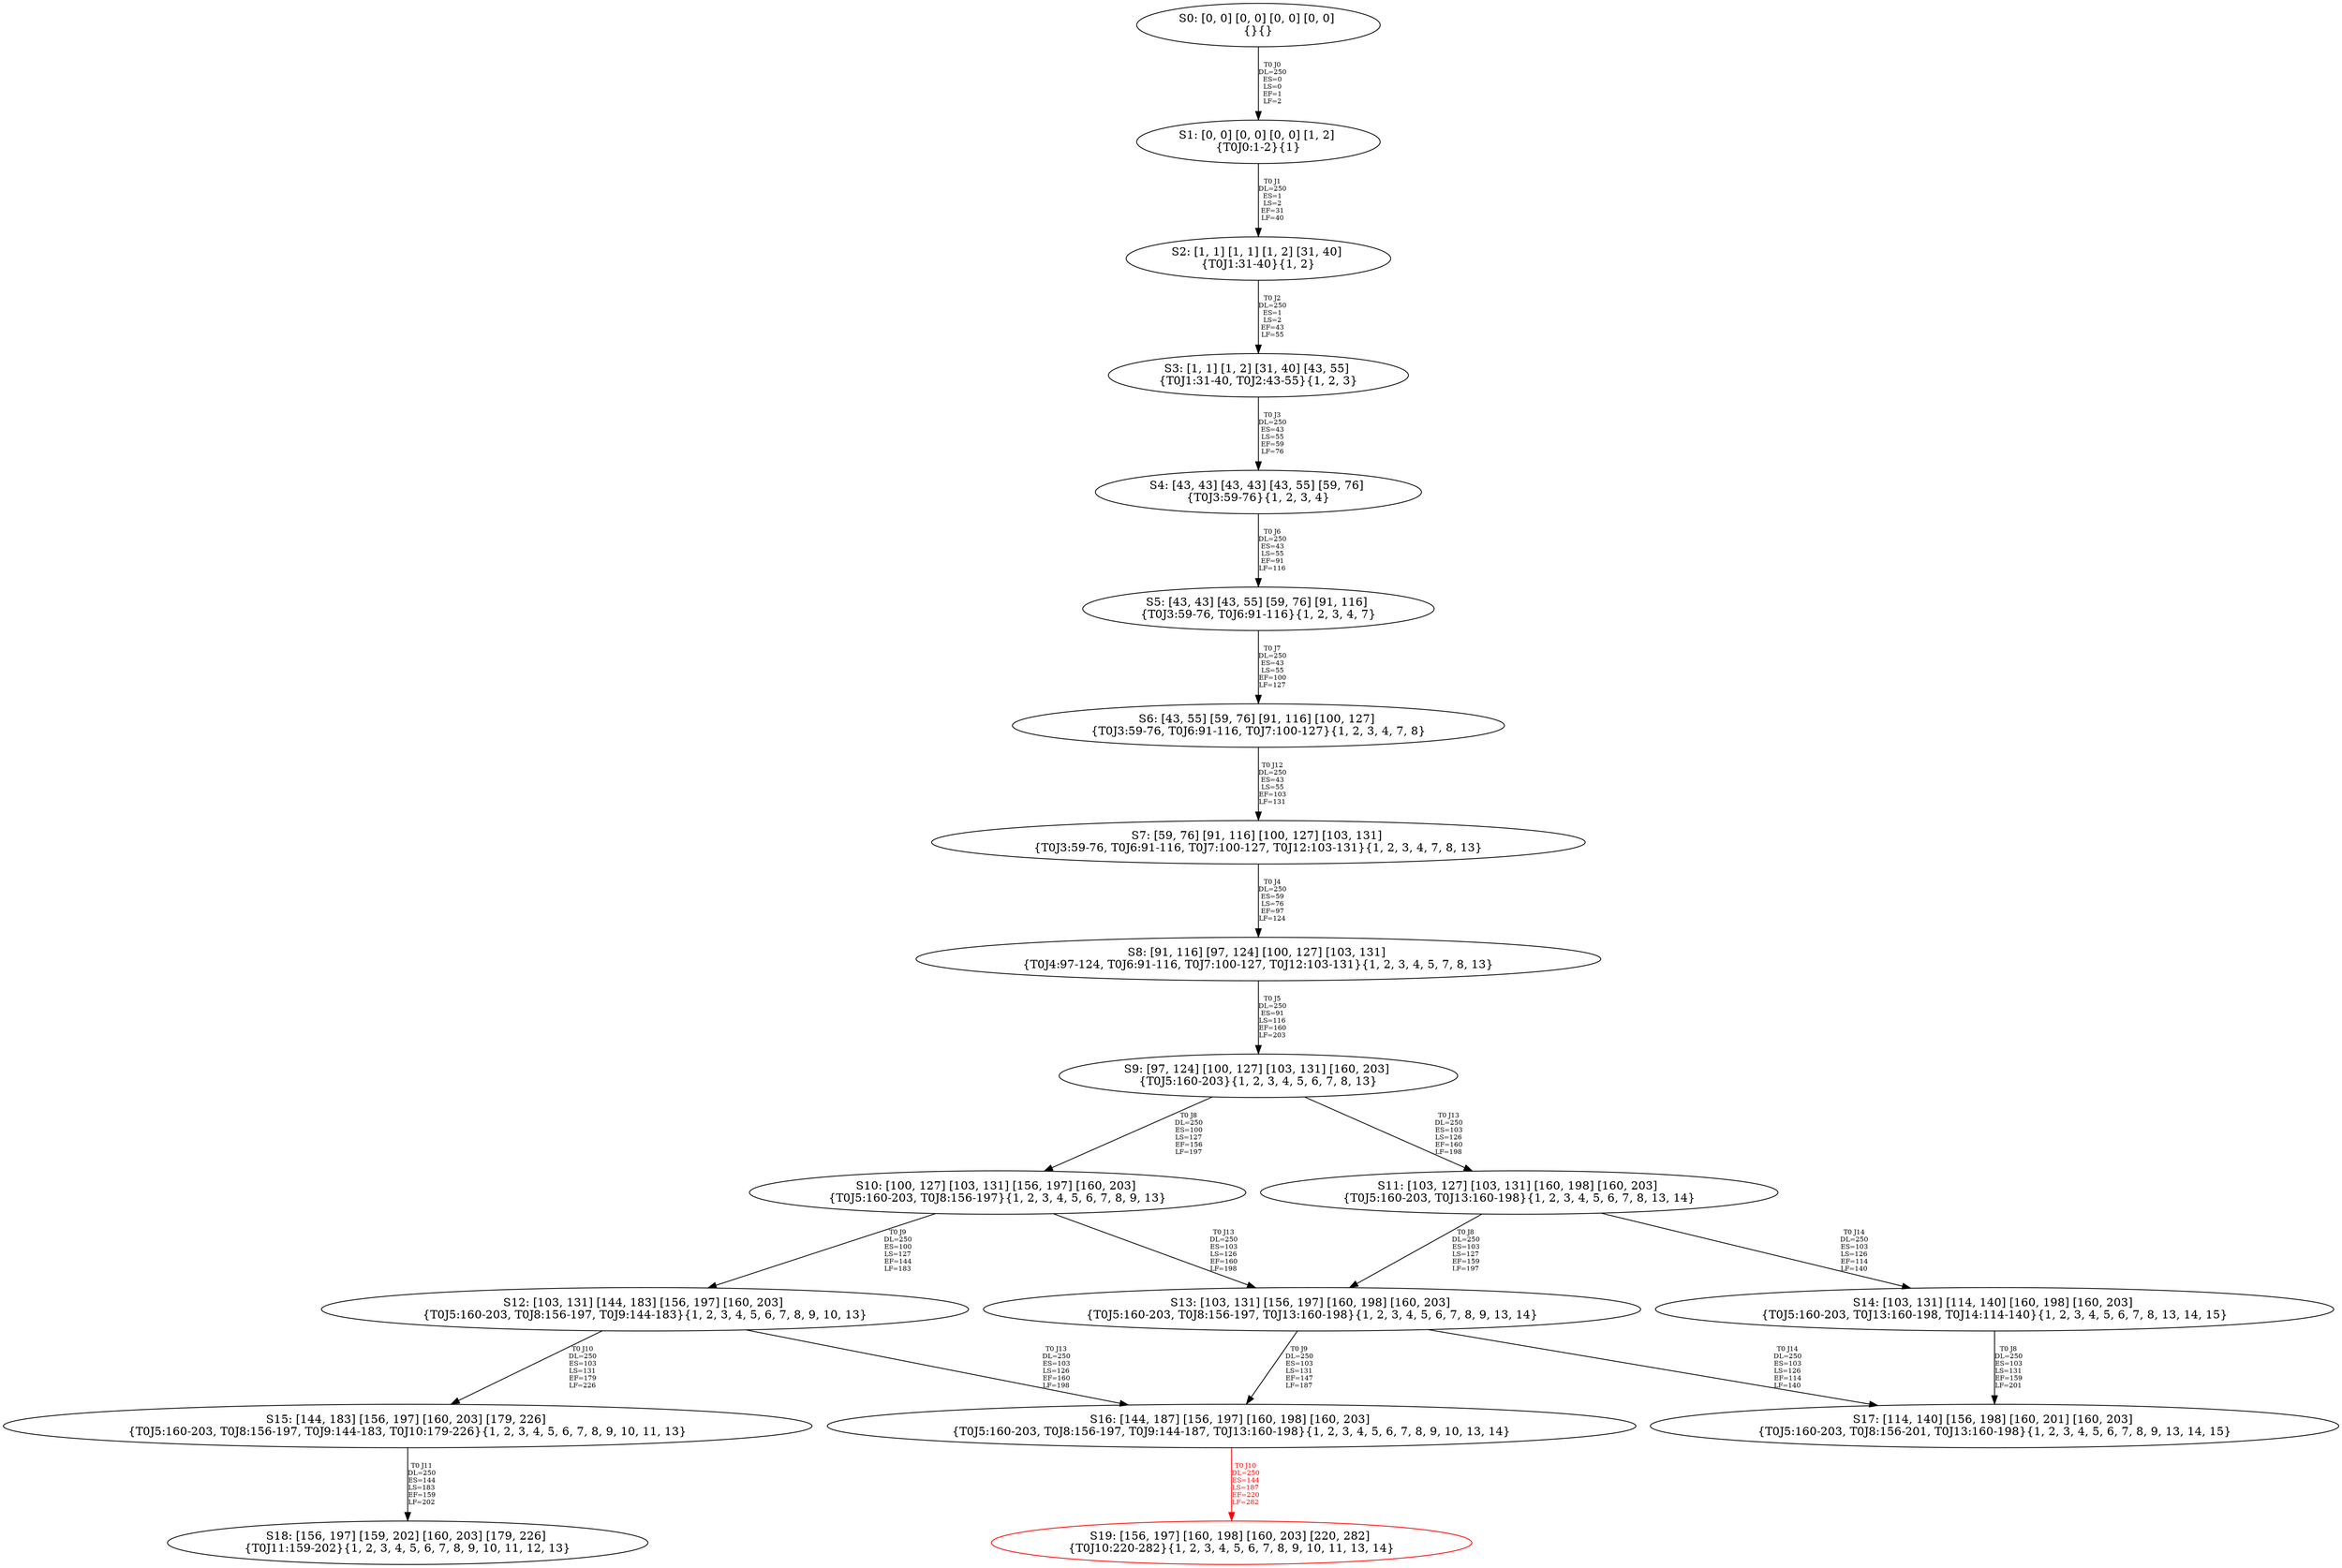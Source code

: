 digraph {
	S0[label="S0: [0, 0] [0, 0] [0, 0] [0, 0] \n{}{}"];
	S1[label="S1: [0, 0] [0, 0] [0, 0] [1, 2] \n{T0J0:1-2}{1}"];
	S2[label="S2: [1, 1] [1, 1] [1, 2] [31, 40] \n{T0J1:31-40}{1, 2}"];
	S3[label="S3: [1, 1] [1, 2] [31, 40] [43, 55] \n{T0J1:31-40, T0J2:43-55}{1, 2, 3}"];
	S4[label="S4: [43, 43] [43, 43] [43, 55] [59, 76] \n{T0J3:59-76}{1, 2, 3, 4}"];
	S5[label="S5: [43, 43] [43, 55] [59, 76] [91, 116] \n{T0J3:59-76, T0J6:91-116}{1, 2, 3, 4, 7}"];
	S6[label="S6: [43, 55] [59, 76] [91, 116] [100, 127] \n{T0J3:59-76, T0J6:91-116, T0J7:100-127}{1, 2, 3, 4, 7, 8}"];
	S7[label="S7: [59, 76] [91, 116] [100, 127] [103, 131] \n{T0J3:59-76, T0J6:91-116, T0J7:100-127, T0J12:103-131}{1, 2, 3, 4, 7, 8, 13}"];
	S8[label="S8: [91, 116] [97, 124] [100, 127] [103, 131] \n{T0J4:97-124, T0J6:91-116, T0J7:100-127, T0J12:103-131}{1, 2, 3, 4, 5, 7, 8, 13}"];
	S9[label="S9: [97, 124] [100, 127] [103, 131] [160, 203] \n{T0J5:160-203}{1, 2, 3, 4, 5, 6, 7, 8, 13}"];
	S10[label="S10: [100, 127] [103, 131] [156, 197] [160, 203] \n{T0J5:160-203, T0J8:156-197}{1, 2, 3, 4, 5, 6, 7, 8, 9, 13}"];
	S11[label="S11: [103, 127] [103, 131] [160, 198] [160, 203] \n{T0J5:160-203, T0J13:160-198}{1, 2, 3, 4, 5, 6, 7, 8, 13, 14}"];
	S12[label="S12: [103, 131] [144, 183] [156, 197] [160, 203] \n{T0J5:160-203, T0J8:156-197, T0J9:144-183}{1, 2, 3, 4, 5, 6, 7, 8, 9, 10, 13}"];
	S13[label="S13: [103, 131] [156, 197] [160, 198] [160, 203] \n{T0J5:160-203, T0J8:156-197, T0J13:160-198}{1, 2, 3, 4, 5, 6, 7, 8, 9, 13, 14}"];
	S14[label="S14: [103, 131] [114, 140] [160, 198] [160, 203] \n{T0J5:160-203, T0J13:160-198, T0J14:114-140}{1, 2, 3, 4, 5, 6, 7, 8, 13, 14, 15}"];
	S15[label="S15: [144, 183] [156, 197] [160, 203] [179, 226] \n{T0J5:160-203, T0J8:156-197, T0J9:144-183, T0J10:179-226}{1, 2, 3, 4, 5, 6, 7, 8, 9, 10, 11, 13}"];
	S16[label="S16: [144, 187] [156, 197] [160, 198] [160, 203] \n{T0J5:160-203, T0J8:156-197, T0J9:144-187, T0J13:160-198}{1, 2, 3, 4, 5, 6, 7, 8, 9, 10, 13, 14}"];
	S17[label="S17: [114, 140] [156, 198] [160, 201] [160, 203] \n{T0J5:160-203, T0J8:156-201, T0J13:160-198}{1, 2, 3, 4, 5, 6, 7, 8, 9, 13, 14, 15}"];
	S18[label="S18: [156, 197] [159, 202] [160, 203] [179, 226] \n{T0J11:159-202}{1, 2, 3, 4, 5, 6, 7, 8, 9, 10, 11, 12, 13}"];
	S19[label="S19: [156, 197] [160, 198] [160, 203] [220, 282] \n{T0J10:220-282}{1, 2, 3, 4, 5, 6, 7, 8, 9, 10, 11, 13, 14}"];
	S0 -> S1[label="T0 J0\nDL=250\nES=0\nLS=0\nEF=1\nLF=2",fontsize=8];
	S1 -> S2[label="T0 J1\nDL=250\nES=1\nLS=2\nEF=31\nLF=40",fontsize=8];
	S2 -> S3[label="T0 J2\nDL=250\nES=1\nLS=2\nEF=43\nLF=55",fontsize=8];
	S3 -> S4[label="T0 J3\nDL=250\nES=43\nLS=55\nEF=59\nLF=76",fontsize=8];
	S4 -> S5[label="T0 J6\nDL=250\nES=43\nLS=55\nEF=91\nLF=116",fontsize=8];
	S5 -> S6[label="T0 J7\nDL=250\nES=43\nLS=55\nEF=100\nLF=127",fontsize=8];
	S6 -> S7[label="T0 J12\nDL=250\nES=43\nLS=55\nEF=103\nLF=131",fontsize=8];
	S7 -> S8[label="T0 J4\nDL=250\nES=59\nLS=76\nEF=97\nLF=124",fontsize=8];
	S8 -> S9[label="T0 J5\nDL=250\nES=91\nLS=116\nEF=160\nLF=203",fontsize=8];
	S9 -> S10[label="T0 J8\nDL=250\nES=100\nLS=127\nEF=156\nLF=197",fontsize=8];
	S9 -> S11[label="T0 J13\nDL=250\nES=103\nLS=126\nEF=160\nLF=198",fontsize=8];
	S10 -> S12[label="T0 J9\nDL=250\nES=100\nLS=127\nEF=144\nLF=183",fontsize=8];
	S10 -> S13[label="T0 J13\nDL=250\nES=103\nLS=126\nEF=160\nLF=198",fontsize=8];
	S11 -> S13[label="T0 J8\nDL=250\nES=103\nLS=127\nEF=159\nLF=197",fontsize=8];
	S11 -> S14[label="T0 J14\nDL=250\nES=103\nLS=126\nEF=114\nLF=140",fontsize=8];
	S12 -> S15[label="T0 J10\nDL=250\nES=103\nLS=131\nEF=179\nLF=226",fontsize=8];
	S12 -> S16[label="T0 J13\nDL=250\nES=103\nLS=126\nEF=160\nLF=198",fontsize=8];
	S13 -> S16[label="T0 J9\nDL=250\nES=103\nLS=131\nEF=147\nLF=187",fontsize=8];
	S13 -> S17[label="T0 J14\nDL=250\nES=103\nLS=126\nEF=114\nLF=140",fontsize=8];
	S14 -> S17[label="T0 J8\nDL=250\nES=103\nLS=131\nEF=159\nLF=201",fontsize=8];
	S15 -> S18[label="T0 J11\nDL=250\nES=144\nLS=183\nEF=159\nLF=202",fontsize=8];
	S16 -> S19[label="T0 J10\nDL=250\nES=144\nLS=187\nEF=220\nLF=282",color=Red,fontcolor=Red,fontsize=8];
S19[color=Red];
}
